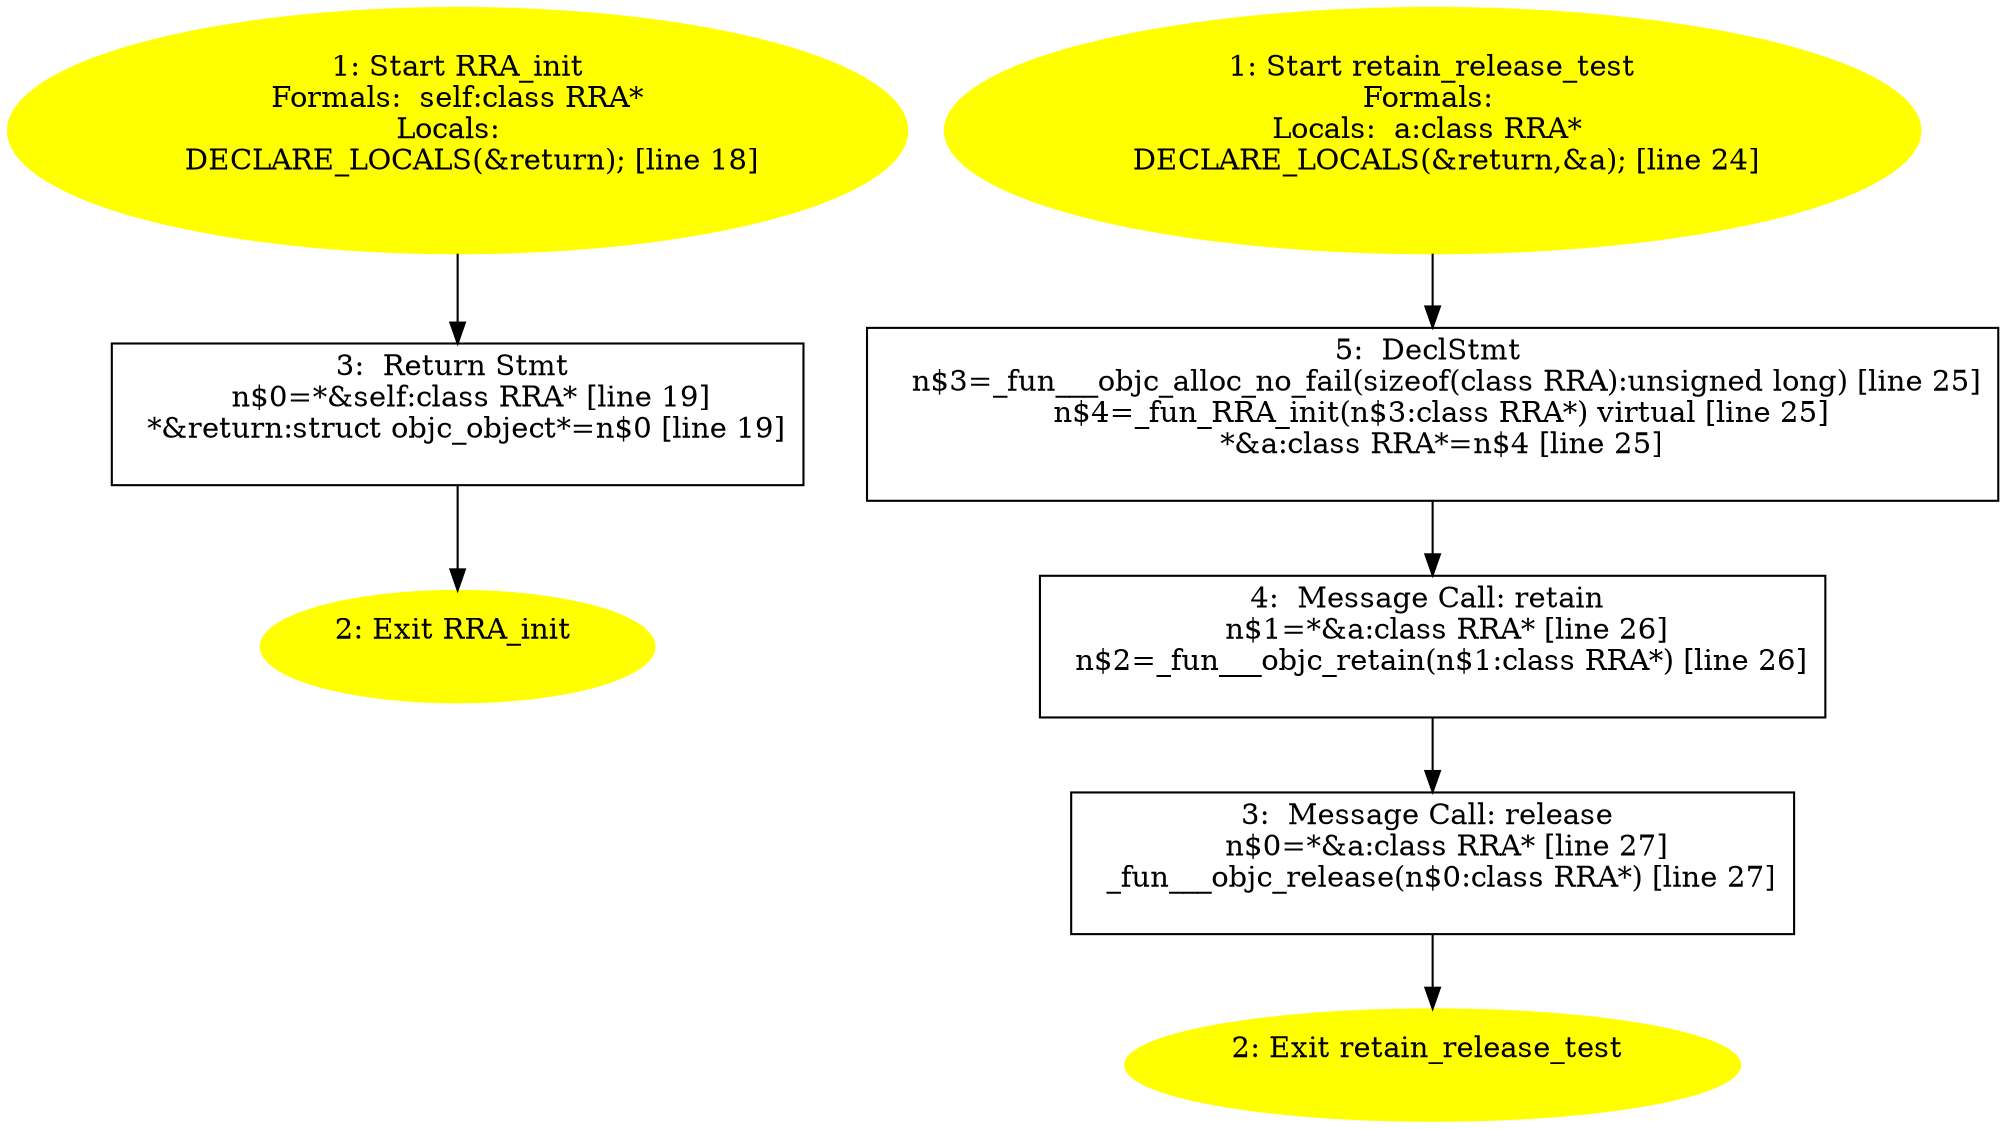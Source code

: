 /* @generated */
digraph iCFG {
"RRA_initinstance.66e1f6eb6cd09718ac8102ab817e4893_3" [label="3:  Return Stmt \n   n$0=*&self:class RRA* [line 19]\n  *&return:struct objc_object*=n$0 [line 19]\n " shape="box"]
	

	 "RRA_initinstance.66e1f6eb6cd09718ac8102ab817e4893_3" -> "RRA_initinstance.66e1f6eb6cd09718ac8102ab817e4893_2" ;
"RRA_initinstance.66e1f6eb6cd09718ac8102ab817e4893_2" [label="2: Exit RRA_init \n  " color=yellow style=filled]
	

"RRA_initinstance.66e1f6eb6cd09718ac8102ab817e4893_1" [label="1: Start RRA_init\nFormals:  self:class RRA*\nLocals:  \n   DECLARE_LOCALS(&return); [line 18]\n " color=yellow style=filled]
	

	 "RRA_initinstance.66e1f6eb6cd09718ac8102ab817e4893_1" -> "RRA_initinstance.66e1f6eb6cd09718ac8102ab817e4893_3" ;
"retain_release_test.65a9467f2c991ef519f3b0d97687f937_5" [label="5:  DeclStmt \n   n$3=_fun___objc_alloc_no_fail(sizeof(class RRA):unsigned long) [line 25]\n  n$4=_fun_RRA_init(n$3:class RRA*) virtual [line 25]\n  *&a:class RRA*=n$4 [line 25]\n " shape="box"]
	

	 "retain_release_test.65a9467f2c991ef519f3b0d97687f937_5" -> "retain_release_test.65a9467f2c991ef519f3b0d97687f937_4" ;
"retain_release_test.65a9467f2c991ef519f3b0d97687f937_4" [label="4:  Message Call: retain \n   n$1=*&a:class RRA* [line 26]\n  n$2=_fun___objc_retain(n$1:class RRA*) [line 26]\n " shape="box"]
	

	 "retain_release_test.65a9467f2c991ef519f3b0d97687f937_4" -> "retain_release_test.65a9467f2c991ef519f3b0d97687f937_3" ;
"retain_release_test.65a9467f2c991ef519f3b0d97687f937_3" [label="3:  Message Call: release \n   n$0=*&a:class RRA* [line 27]\n  _fun___objc_release(n$0:class RRA*) [line 27]\n " shape="box"]
	

	 "retain_release_test.65a9467f2c991ef519f3b0d97687f937_3" -> "retain_release_test.65a9467f2c991ef519f3b0d97687f937_2" ;
"retain_release_test.65a9467f2c991ef519f3b0d97687f937_2" [label="2: Exit retain_release_test \n  " color=yellow style=filled]
	

"retain_release_test.65a9467f2c991ef519f3b0d97687f937_1" [label="1: Start retain_release_test\nFormals: \nLocals:  a:class RRA* \n   DECLARE_LOCALS(&return,&a); [line 24]\n " color=yellow style=filled]
	

	 "retain_release_test.65a9467f2c991ef519f3b0d97687f937_1" -> "retain_release_test.65a9467f2c991ef519f3b0d97687f937_5" ;
}
